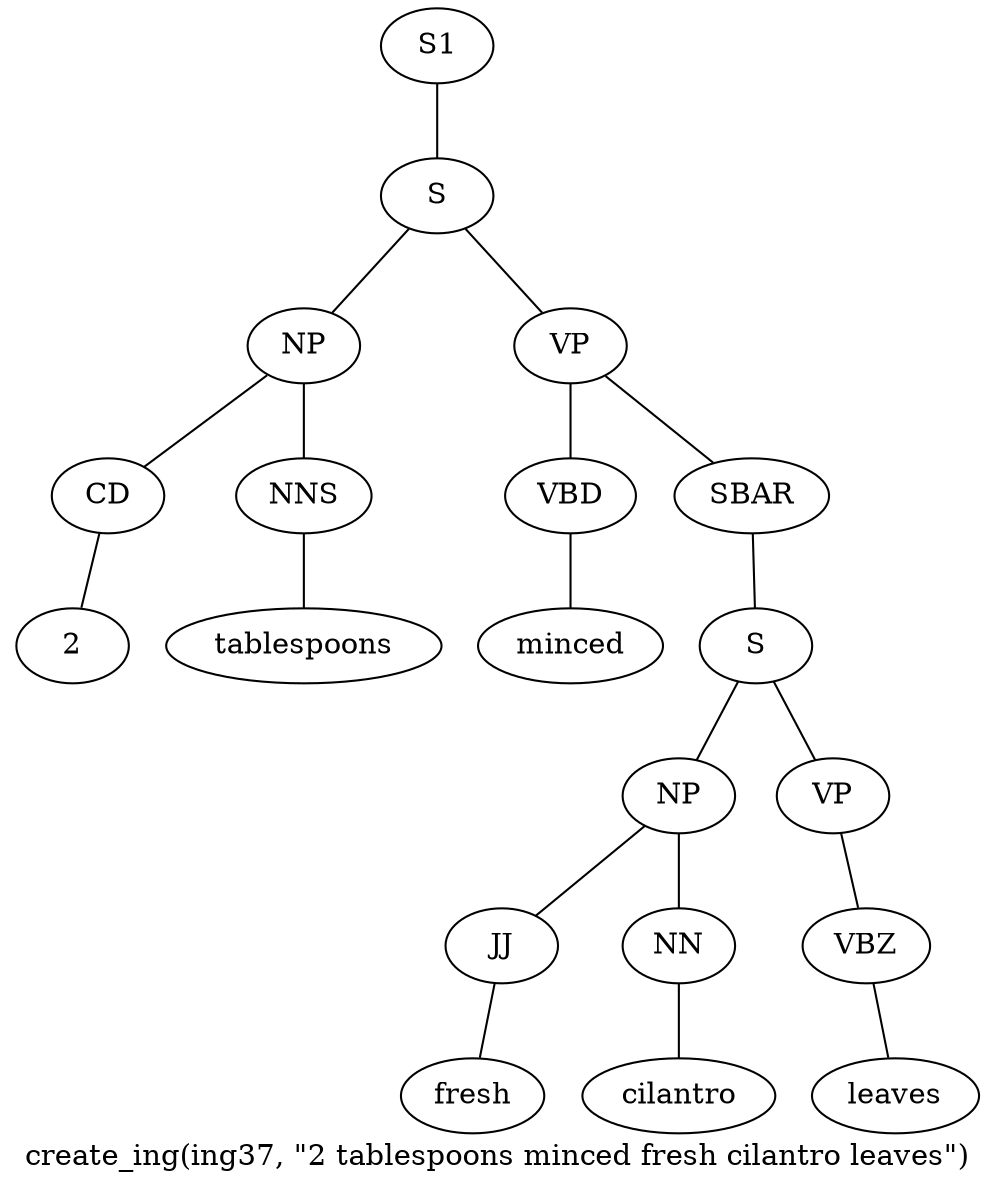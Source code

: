graph SyntaxGraph {
	label = "create_ing(ing37, \"2 tablespoons minced fresh cilantro leaves\")";
	Node0 [label="S1"];
	Node1 [label="S"];
	Node2 [label="NP"];
	Node3 [label="CD"];
	Node4 [label="2"];
	Node5 [label="NNS"];
	Node6 [label="tablespoons"];
	Node7 [label="VP"];
	Node8 [label="VBD"];
	Node9 [label="minced"];
	Node10 [label="SBAR"];
	Node11 [label="S"];
	Node12 [label="NP"];
	Node13 [label="JJ"];
	Node14 [label="fresh"];
	Node15 [label="NN"];
	Node16 [label="cilantro"];
	Node17 [label="VP"];
	Node18 [label="VBZ"];
	Node19 [label="leaves"];

	Node0 -- Node1;
	Node1 -- Node2;
	Node1 -- Node7;
	Node2 -- Node3;
	Node2 -- Node5;
	Node3 -- Node4;
	Node5 -- Node6;
	Node7 -- Node8;
	Node7 -- Node10;
	Node8 -- Node9;
	Node10 -- Node11;
	Node11 -- Node12;
	Node11 -- Node17;
	Node12 -- Node13;
	Node12 -- Node15;
	Node13 -- Node14;
	Node15 -- Node16;
	Node17 -- Node18;
	Node18 -- Node19;
}